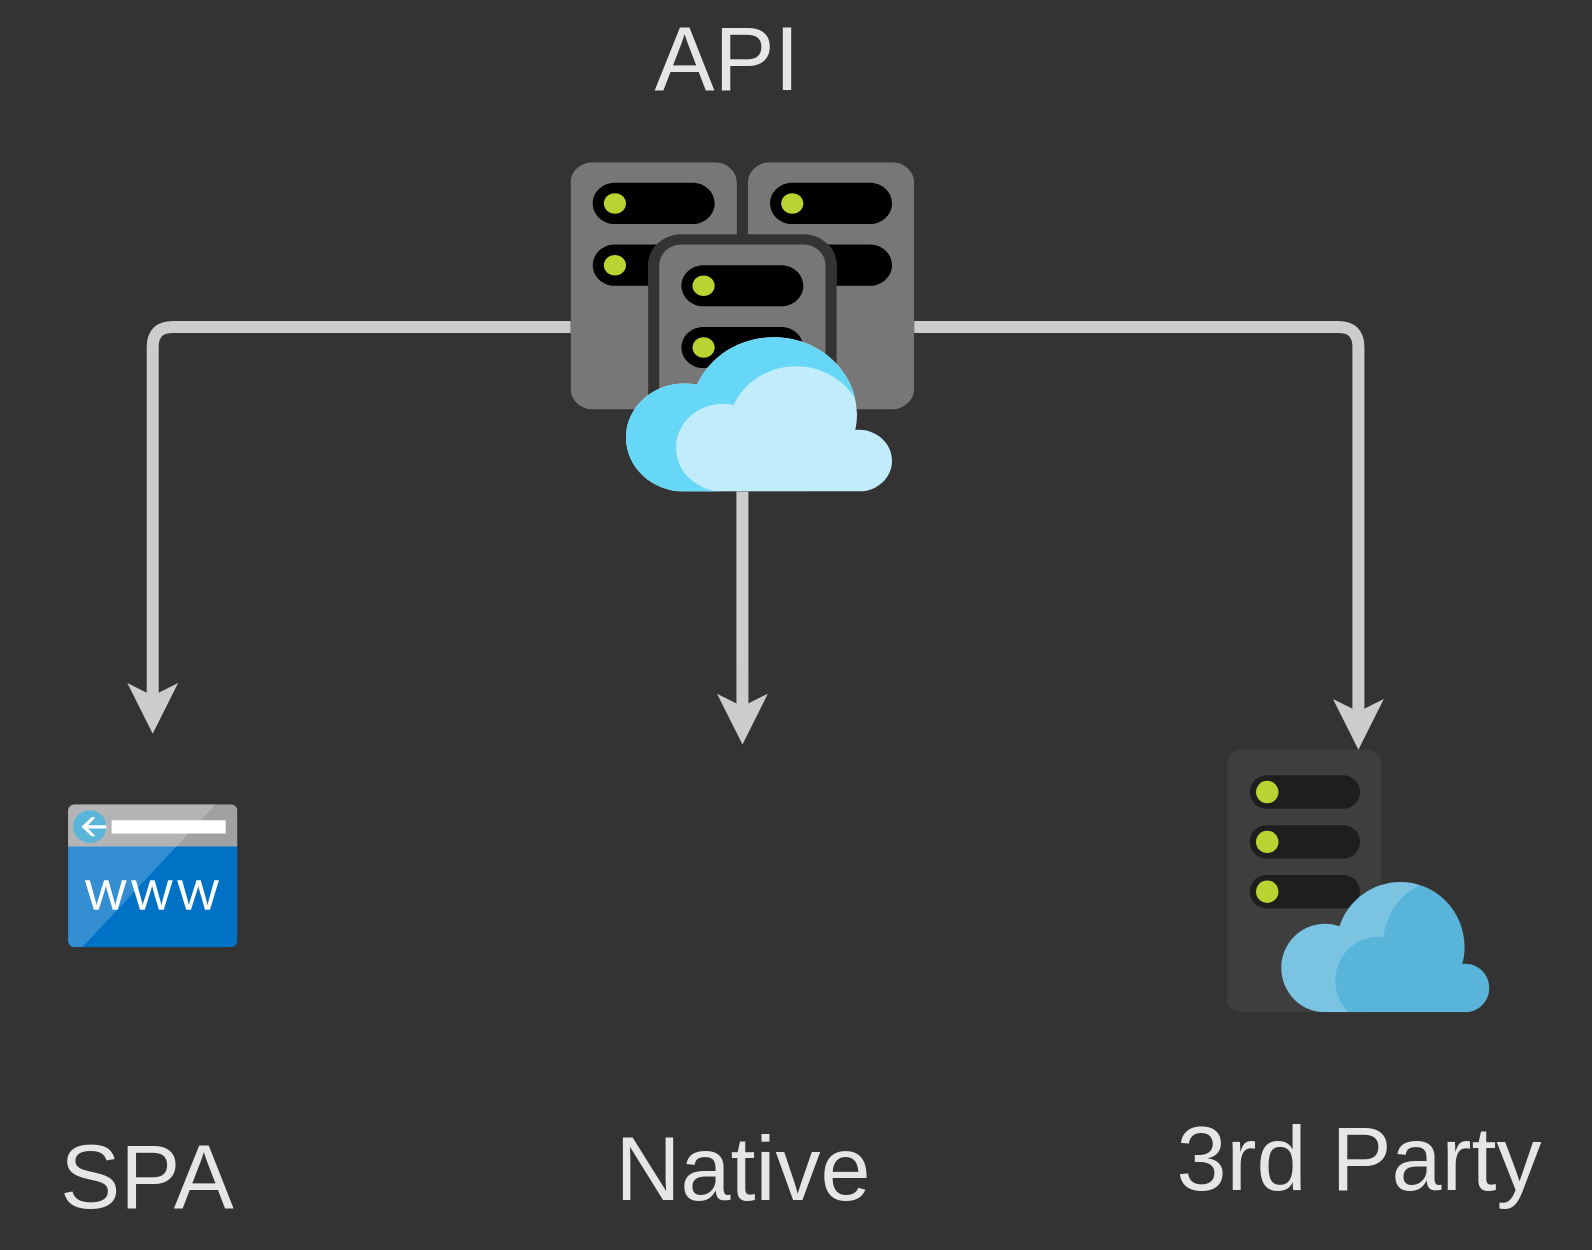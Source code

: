 <mxfile version="12.1.3" type="device" pages="1"><diagram id="l8hXMBHkgcEJcSW0mbfh" name="Page-1"><mxGraphModel dx="1408" dy="762" grid="0" gridSize="10" guides="1" tooltips="1" connect="1" arrows="1" fold="1" page="1" pageScale="1" pageWidth="1169" pageHeight="827" background="#333333" math="0" shadow="0"><root><mxCell id="0"/><mxCell id="1" parent="0"/><mxCell id="LYW80rteqR7Or3osNUY8-69" value="" style="group;container=1;" vertex="1" connectable="0" parent="1"><mxGeometry x="235" y="150" width="795" height="624" as="geometry"/></mxCell><mxCell id="LYW80rteqR7Or3osNUY8-68" value="" style="edgeStyle=orthogonalEdgeStyle;rounded=1;orthogonalLoop=1;jettySize=auto;html=1;startSize=24;endSize=6;strokeColor=#CCCCCC;strokeWidth=6;fontFamily=Helvetica;fontSize=45;fontColor=#E6E6E6;" edge="1" parent="LYW80rteqR7Or3osNUY8-69" source="LYW80rteqR7Or3osNUY8-1"><mxGeometry relative="1" as="geometry"><mxPoint x="371.239" y="372.252" as="targetPoint"/></mxGeometry></mxCell><mxCell id="LYW80rteqR7Or3osNUY8-1" value="" style="aspect=fixed;html=1;points=[];align=center;image;fontSize=12;image=img/lib/mscae/Virtual_Clusters.svg;" vertex="1" parent="LYW80rteqR7Or3osNUY8-69"><mxGeometry x="285.293" y="81.132" width="171.809" height="164.65" as="geometry"/></mxCell><mxCell id="LYW80rteqR7Or3osNUY8-4" value="" style="shape=image;html=1;verticalAlign=top;verticalLabelPosition=bottom;labelBackgroundColor=#ffffff;imageAspect=0;aspect=fixed;image=https://cdn0.iconfinder.com/data/icons/small-n-flat/24/678077-computer-128.png" vertex="1" parent="LYW80rteqR7Or3osNUY8-69"><mxGeometry y="366.883" width="152.719" height="152.719" as="geometry"/></mxCell><mxCell id="LYW80rteqR7Or3osNUY8-18" value="" style="edgeStyle=orthogonalEdgeStyle;orthogonalLoop=1;jettySize=auto;html=1;rounded=1;startSize=24;strokeWidth=6;strokeColor=#CCCCCC;" edge="1" parent="LYW80rteqR7Or3osNUY8-69" source="LYW80rteqR7Or3osNUY8-1" target="LYW80rteqR7Or3osNUY8-4"><mxGeometry relative="1" as="geometry"><mxPoint x="189.797" y="163.457" as="targetPoint"/></mxGeometry></mxCell><mxCell id="LYW80rteqR7Or3osNUY8-34" value="" style="aspect=fixed;html=1;points=[];align=center;image;fontSize=12;image=img/lib/mscae/CustomDomain.svg;" vertex="1" parent="LYW80rteqR7Or3osNUY8-69"><mxGeometry x="34.02" y="402.08" width="84.711" height="71.587" as="geometry"/></mxCell><mxCell id="LYW80rteqR7Or3osNUY8-35" value="" style="aspect=fixed;html=1;points=[];align=center;image;fontSize=12;image=img/lib/mscae/WebHosting.svg;imageBackground=none;" vertex="1" parent="LYW80rteqR7Or3osNUY8-69"><mxGeometry x="613.559" y="374.883" width="131.243" height="131.243" as="geometry"/></mxCell><mxCell id="LYW80rteqR7Or3osNUY8-44" value="" style="edgeStyle=orthogonalEdgeStyle;orthogonalLoop=1;jettySize=auto;html=1;rounded=1;startSize=24;strokeWidth=6;strokeColor=#CCCCCC;" edge="1" parent="LYW80rteqR7Or3osNUY8-69" source="LYW80rteqR7Or3osNUY8-1" target="LYW80rteqR7Or3osNUY8-35"><mxGeometry relative="1" as="geometry"><mxPoint x="552.68" y="163.457" as="targetPoint"/></mxGeometry></mxCell><mxCell id="LYW80rteqR7Or3osNUY8-39" value="" style="shape=image;html=1;verticalAlign=top;verticalLabelPosition=bottom;labelBackgroundColor=#ffffff;imageAspect=0;aspect=fixed;image=https://cdn0.iconfinder.com/data/icons/small-n-flat/24/678070-tablet-128.png" vertex="1" parent="LYW80rteqR7Or3osNUY8-69"><mxGeometry x="107.432" y="430.715" width="96.642" height="96.642" as="geometry"/></mxCell><mxCell id="LYW80rteqR7Or3osNUY8-53" value="SPA" style="text;html=1;resizable=0;autosize=1;align=center;verticalAlign=middle;points=[];fillColor=none;strokeColor=none;rounded=0;fontFamily=Helvetica;fontColor=#E6E6E6;fontSize=45;" vertex="1" parent="LYW80rteqR7Or3osNUY8-69"><mxGeometry x="56.7" y="578.662" width="33" height="18" as="geometry"/></mxCell><mxCell id="LYW80rteqR7Or3osNUY8-55" value="API" style="text;html=1;resizable=0;autosize=1;align=center;verticalAlign=middle;points=[];fillColor=none;strokeColor=none;rounded=0;fontFamily=Helvetica;fontColor=#E6E6E6;fontSize=45;" vertex="1" parent="LYW80rteqR7Or3osNUY8-69"><mxGeometry x="322.894" width="81" height="58" as="geometry"/></mxCell><mxCell id="LYW80rteqR7Or3osNUY8-56" value="Native" style="text;html=1;resizable=0;autosize=1;align=center;verticalAlign=middle;points=[];fillColor=none;strokeColor=none;rounded=0;fontFamily=Helvetica;fontColor=#E6E6E6;fontSize=45;" vertex="1" parent="LYW80rteqR7Or3osNUY8-69"><mxGeometry x="303.423" y="554.799" width="136" height="58" as="geometry"/></mxCell><mxCell id="LYW80rteqR7Or3osNUY8-57" value="3rd Party" style="text;html=1;resizable=0;autosize=1;align=center;verticalAlign=middle;points=[];fillColor=none;strokeColor=none;rounded=0;fontFamily=Helvetica;fontColor=#E6E6E6;fontSize=45;" vertex="1" parent="LYW80rteqR7Or3osNUY8-69"><mxGeometry x="582.423" y="549.799" width="194" height="58" as="geometry"/></mxCell><mxCell id="LYW80rteqR7Or3osNUY8-62" value="" style="group" vertex="1" connectable="0" parent="LYW80rteqR7Or3osNUY8-69"><mxGeometry x="276.937" y="374.639" width="193.975" height="149.736" as="geometry"/></mxCell><mxCell id="LYW80rteqR7Or3osNUY8-63" value="" style="shape=image;html=1;verticalAlign=top;verticalLabelPosition=bottom;labelBackgroundColor=#ffffff;imageAspect=0;aspect=fixed;image=https://cdn0.iconfinder.com/data/icons/small-n-flat/24/678070-tablet-128.png" vertex="1" parent="LYW80rteqR7Or3osNUY8-62"><mxGeometry width="144.367" height="144.367" as="geometry"/></mxCell><mxCell id="LYW80rteqR7Or3osNUY8-64" value="" style="shape=image;html=1;verticalAlign=top;verticalLabelPosition=bottom;labelBackgroundColor=#ffffff;imageAspect=0;aspect=fixed;image=https://cdn0.iconfinder.com/data/icons/small-n-flat/24/678070-tablet-128.png" vertex="1" parent="LYW80rteqR7Or3osNUY8-62"><mxGeometry x="80.574" y="36.39" width="113.346" height="113.346" as="geometry"/></mxCell><mxCell id="LYW80rteqR7Or3osNUY8-65" value="" style="shape=image;html=1;verticalAlign=top;verticalLabelPosition=bottom;labelBackgroundColor=#ffffff;imageAspect=0;aspect=fixed;image=https://cdn4.iconfinder.com/data/icons/iconsimple-logotypes/512/apple-128.png;fontFamily=Helvetica;fontSize=45;fontColor=#E6E6E6;direction=south;rotation=-90;" vertex="1" parent="LYW80rteqR7Or3osNUY8-62"><mxGeometry x="45.957" y="35.197" width="52.497" height="52.497" as="geometry"/></mxCell><mxCell id="LYW80rteqR7Or3osNUY8-66" value="" style="shape=image;html=1;verticalAlign=top;verticalLabelPosition=bottom;labelBackgroundColor=#ffffff;imageAspect=0;aspect=fixed;image=https://cdn1.iconfinder.com/data/icons/logotypes/32/android-128.png;fontFamily=Helvetica;fontSize=45;fontColor=#E6E6E6;" vertex="1" parent="LYW80rteqR7Or3osNUY8-62"><mxGeometry x="111.014" y="59.656" width="52.497" height="52.497" as="geometry"/></mxCell></root></mxGraphModel></diagram></mxfile>